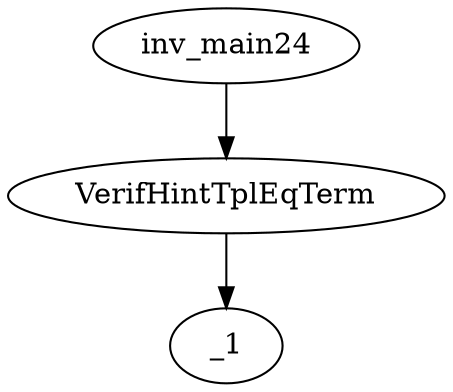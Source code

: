 digraph dag {
0 [label="inv_main24"];
1 [label="VerifHintTplEqTerm"];
2 [label="_1"];
0->1
1 -> 2
}
